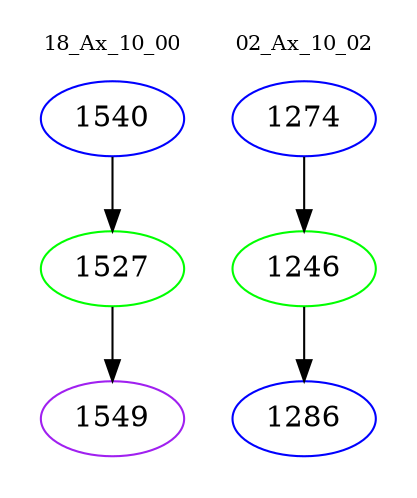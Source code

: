 digraph{
subgraph cluster_0 {
color = white
label = "18_Ax_10_00";
fontsize=10;
T0_1540 [label="1540", color="blue"]
T0_1540 -> T0_1527 [color="black"]
T0_1527 [label="1527", color="green"]
T0_1527 -> T0_1549 [color="black"]
T0_1549 [label="1549", color="purple"]
}
subgraph cluster_1 {
color = white
label = "02_Ax_10_02";
fontsize=10;
T1_1274 [label="1274", color="blue"]
T1_1274 -> T1_1246 [color="black"]
T1_1246 [label="1246", color="green"]
T1_1246 -> T1_1286 [color="black"]
T1_1286 [label="1286", color="blue"]
}
}
